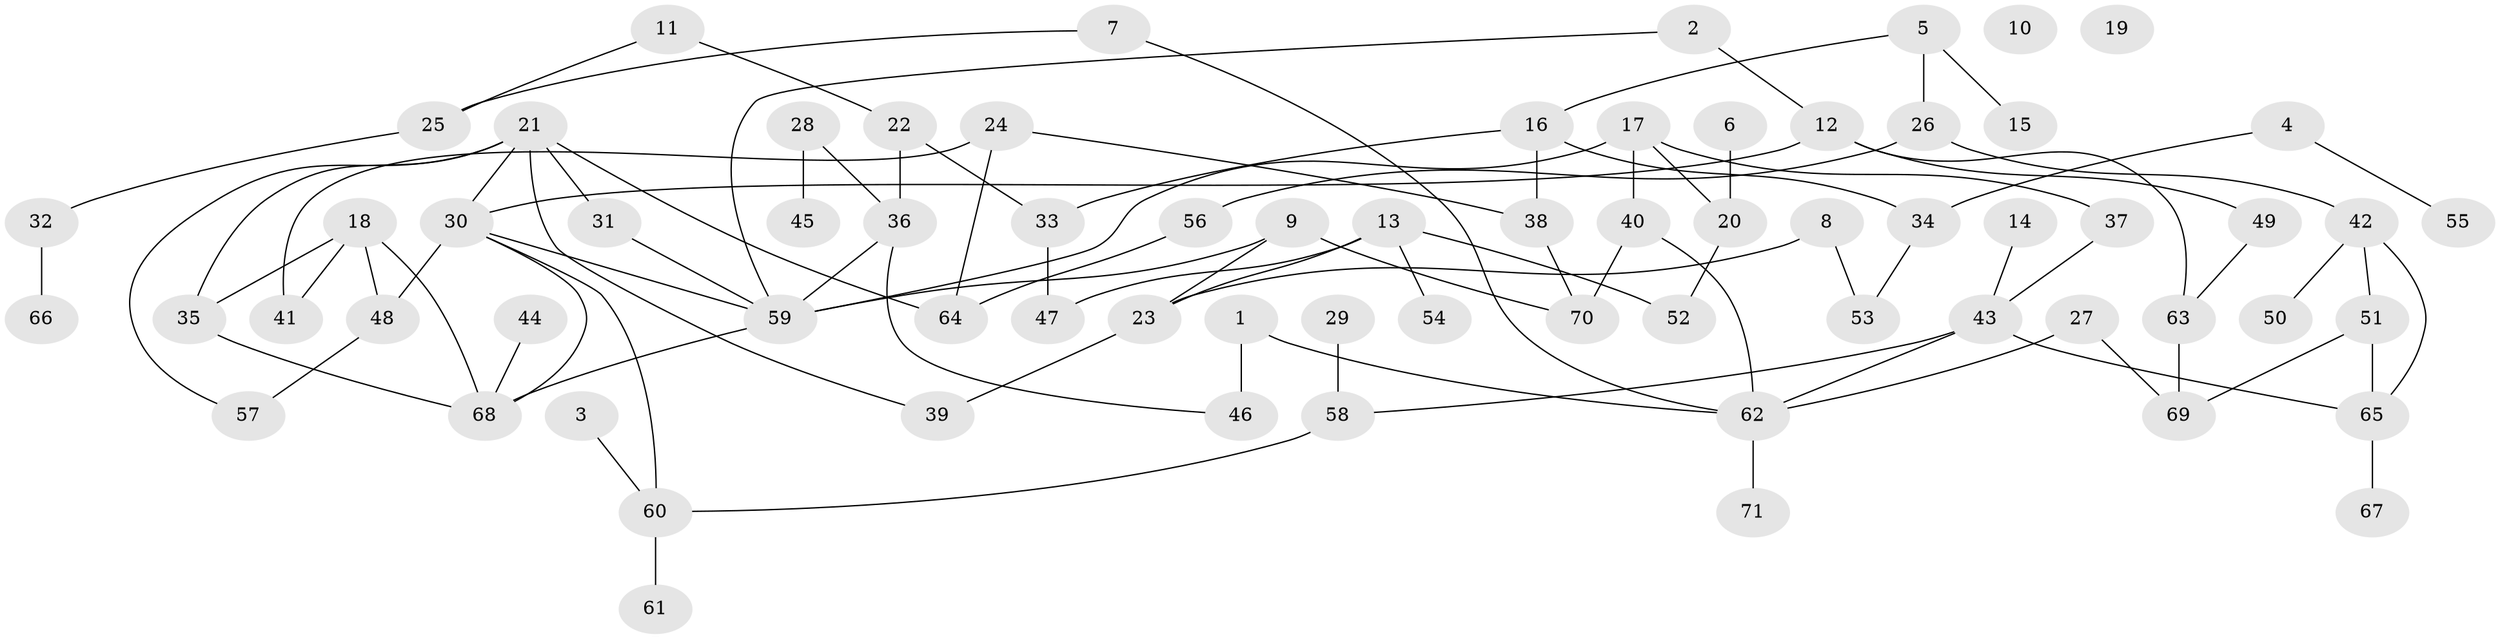 // coarse degree distribution, {5: 0.17857142857142858, 2: 0.25, 1: 0.25, 8: 0.03571428571428571, 4: 0.10714285714285714, 0: 0.07142857142857142, 3: 0.07142857142857142, 10: 0.03571428571428571}
// Generated by graph-tools (version 1.1) at 2025/16/03/04/25 18:16:31]
// undirected, 71 vertices, 93 edges
graph export_dot {
graph [start="1"]
  node [color=gray90,style=filled];
  1;
  2;
  3;
  4;
  5;
  6;
  7;
  8;
  9;
  10;
  11;
  12;
  13;
  14;
  15;
  16;
  17;
  18;
  19;
  20;
  21;
  22;
  23;
  24;
  25;
  26;
  27;
  28;
  29;
  30;
  31;
  32;
  33;
  34;
  35;
  36;
  37;
  38;
  39;
  40;
  41;
  42;
  43;
  44;
  45;
  46;
  47;
  48;
  49;
  50;
  51;
  52;
  53;
  54;
  55;
  56;
  57;
  58;
  59;
  60;
  61;
  62;
  63;
  64;
  65;
  66;
  67;
  68;
  69;
  70;
  71;
  1 -- 46;
  1 -- 62;
  2 -- 12;
  2 -- 59;
  3 -- 60;
  4 -- 34;
  4 -- 55;
  5 -- 15;
  5 -- 16;
  5 -- 26;
  6 -- 20;
  7 -- 25;
  7 -- 62;
  8 -- 23;
  8 -- 53;
  9 -- 23;
  9 -- 59;
  9 -- 70;
  11 -- 22;
  11 -- 25;
  12 -- 30;
  12 -- 49;
  12 -- 63;
  13 -- 23;
  13 -- 47;
  13 -- 52;
  13 -- 54;
  14 -- 43;
  16 -- 33;
  16 -- 34;
  16 -- 38;
  17 -- 20;
  17 -- 37;
  17 -- 40;
  17 -- 59;
  18 -- 35;
  18 -- 41;
  18 -- 48;
  18 -- 68;
  20 -- 52;
  21 -- 30;
  21 -- 31;
  21 -- 35;
  21 -- 39;
  21 -- 57;
  21 -- 64;
  22 -- 33;
  22 -- 36;
  23 -- 39;
  24 -- 38;
  24 -- 41;
  24 -- 64;
  25 -- 32;
  26 -- 42;
  26 -- 56;
  27 -- 62;
  27 -- 69;
  28 -- 36;
  28 -- 45;
  29 -- 58;
  30 -- 48;
  30 -- 59;
  30 -- 60;
  30 -- 68;
  31 -- 59;
  32 -- 66;
  33 -- 47;
  34 -- 53;
  35 -- 68;
  36 -- 46;
  36 -- 59;
  37 -- 43;
  38 -- 70;
  40 -- 62;
  40 -- 70;
  42 -- 50;
  42 -- 51;
  42 -- 65;
  43 -- 58;
  43 -- 62;
  43 -- 65;
  44 -- 68;
  48 -- 57;
  49 -- 63;
  51 -- 65;
  51 -- 69;
  56 -- 64;
  58 -- 60;
  59 -- 68;
  60 -- 61;
  62 -- 71;
  63 -- 69;
  65 -- 67;
}
